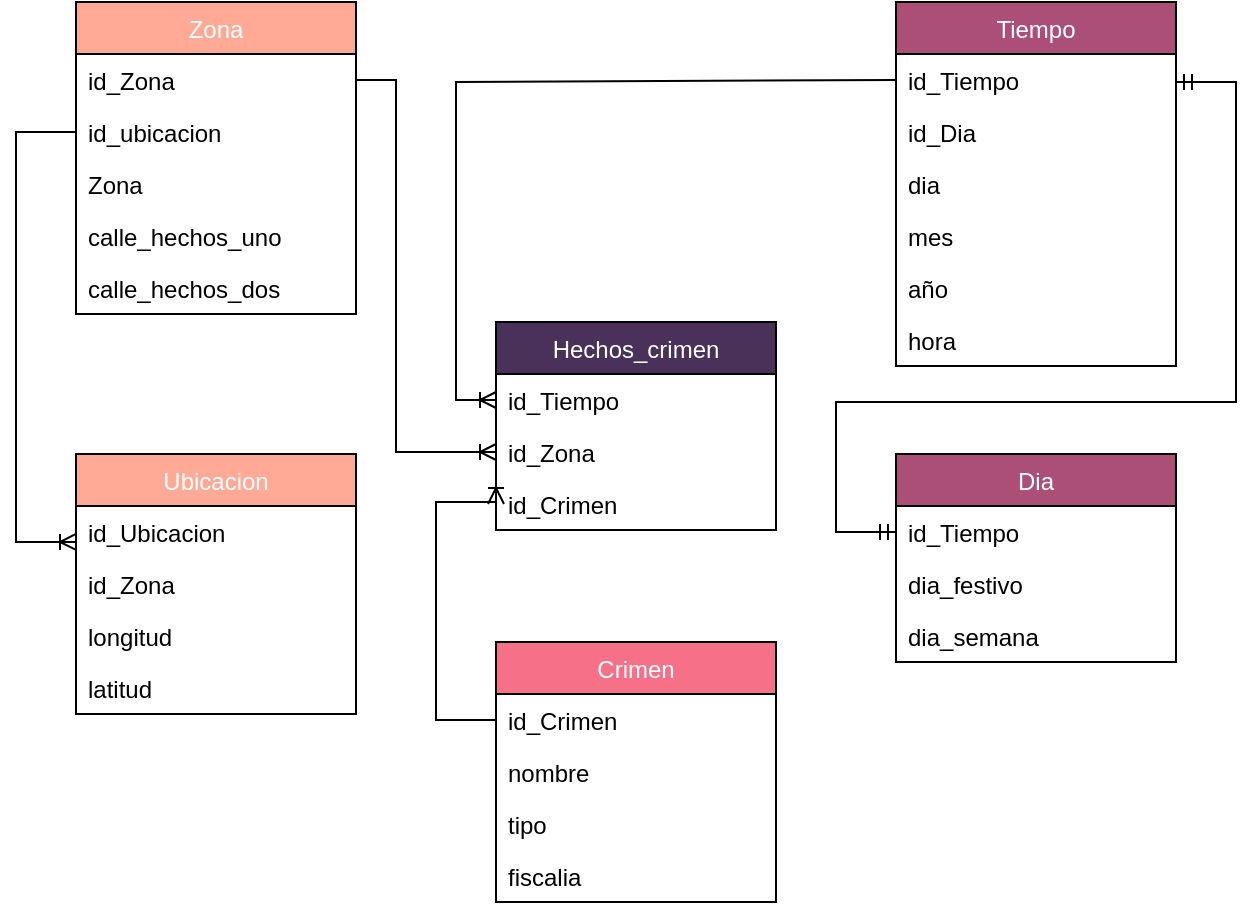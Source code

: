 <mxfile version="18.0.1" type="device"><diagram id="ZqBQSgD3nlVx93JEnh4u" name="Página-1"><mxGraphModel dx="918" dy="714" grid="1" gridSize="10" guides="1" tooltips="1" connect="1" arrows="1" fold="1" page="1" pageScale="1" pageWidth="827" pageHeight="1169" math="0" shadow="0"><root><mxCell id="0"/><mxCell id="1" parent="0"/><mxCell id="8gFZPbJ5C2p0qGqG9k3A-1" value="Crimen" style="swimlane;fontStyle=0;childLayout=stackLayout;horizontal=1;startSize=26;fillColor=#F67188;horizontalStack=0;resizeParent=1;resizeParentMax=0;resizeLast=0;collapsible=1;marginBottom=0;fontColor=#FFFFFF;" parent="1" vertex="1"><mxGeometry x="330" y="440" width="140" height="130" as="geometry"/></mxCell><mxCell id="8gFZPbJ5C2p0qGqG9k3A-11" value="id_Crimen" style="text;strokeColor=none;fillColor=none;align=left;verticalAlign=top;spacingLeft=4;spacingRight=4;overflow=hidden;rotatable=0;points=[[0,0.5],[1,0.5]];portConstraint=eastwest;" parent="8gFZPbJ5C2p0qGqG9k3A-1" vertex="1"><mxGeometry y="26" width="140" height="26" as="geometry"/></mxCell><mxCell id="8gFZPbJ5C2p0qGqG9k3A-2" value="nombre" style="text;strokeColor=none;fillColor=none;align=left;verticalAlign=top;spacingLeft=4;spacingRight=4;overflow=hidden;rotatable=0;points=[[0,0.5],[1,0.5]];portConstraint=eastwest;" parent="8gFZPbJ5C2p0qGqG9k3A-1" vertex="1"><mxGeometry y="52" width="140" height="26" as="geometry"/></mxCell><mxCell id="8gFZPbJ5C2p0qGqG9k3A-3" value="tipo" style="text;strokeColor=none;fillColor=none;align=left;verticalAlign=top;spacingLeft=4;spacingRight=4;overflow=hidden;rotatable=0;points=[[0,0.5],[1,0.5]];portConstraint=eastwest;" parent="8gFZPbJ5C2p0qGqG9k3A-1" vertex="1"><mxGeometry y="78" width="140" height="26" as="geometry"/></mxCell><mxCell id="8gFZPbJ5C2p0qGqG9k3A-123" value="fiscalia" style="text;strokeColor=none;fillColor=none;align=left;verticalAlign=top;spacingLeft=4;spacingRight=4;overflow=hidden;rotatable=0;points=[[0,0.5],[1,0.5]];portConstraint=eastwest;fontColor=#000000;" parent="8gFZPbJ5C2p0qGqG9k3A-1" vertex="1"><mxGeometry y="104" width="140" height="26" as="geometry"/></mxCell><mxCell id="8gFZPbJ5C2p0qGqG9k3A-6" value="Tiempo" style="swimlane;fontStyle=0;childLayout=stackLayout;horizontal=1;startSize=26;fillColor=#AB4F77;horizontalStack=0;resizeParent=1;resizeParentMax=0;resizeLast=0;collapsible=1;marginBottom=0;fontColor=#FFFFFF;" parent="1" vertex="1"><mxGeometry x="530" y="120" width="140" height="182" as="geometry"/></mxCell><mxCell id="8gFZPbJ5C2p0qGqG9k3A-7" value="id_Tiempo" style="text;strokeColor=none;fillColor=none;align=left;verticalAlign=top;spacingLeft=4;spacingRight=4;overflow=hidden;rotatable=0;points=[[0,0.5],[1,0.5]];portConstraint=eastwest;" parent="8gFZPbJ5C2p0qGqG9k3A-6" vertex="1"><mxGeometry y="26" width="140" height="26" as="geometry"/></mxCell><mxCell id="8gFZPbJ5C2p0qGqG9k3A-8" value="id_Dia" style="text;strokeColor=none;fillColor=none;align=left;verticalAlign=top;spacingLeft=4;spacingRight=4;overflow=hidden;rotatable=0;points=[[0,0.5],[1,0.5]];portConstraint=eastwest;" parent="8gFZPbJ5C2p0qGqG9k3A-6" vertex="1"><mxGeometry y="52" width="140" height="26" as="geometry"/></mxCell><mxCell id="FsH6dY1R_43z2NsBdych-2" value="dia" style="text;strokeColor=none;fillColor=none;align=left;verticalAlign=top;spacingLeft=4;spacingRight=4;overflow=hidden;rotatable=0;points=[[0,0.5],[1,0.5]];portConstraint=eastwest;" vertex="1" parent="8gFZPbJ5C2p0qGqG9k3A-6"><mxGeometry y="78" width="140" height="26" as="geometry"/></mxCell><mxCell id="8gFZPbJ5C2p0qGqG9k3A-9" value="mes" style="text;strokeColor=none;fillColor=none;align=left;verticalAlign=top;spacingLeft=4;spacingRight=4;overflow=hidden;rotatable=0;points=[[0,0.5],[1,0.5]];portConstraint=eastwest;" parent="8gFZPbJ5C2p0qGqG9k3A-6" vertex="1"><mxGeometry y="104" width="140" height="26" as="geometry"/></mxCell><mxCell id="8gFZPbJ5C2p0qGqG9k3A-12" value="año" style="text;strokeColor=none;fillColor=none;align=left;verticalAlign=top;spacingLeft=4;spacingRight=4;overflow=hidden;rotatable=0;points=[[0,0.5],[1,0.5]];portConstraint=eastwest;" parent="8gFZPbJ5C2p0qGqG9k3A-6" vertex="1"><mxGeometry y="130" width="140" height="26" as="geometry"/></mxCell><mxCell id="FsH6dY1R_43z2NsBdych-3" value="hora" style="text;strokeColor=none;fillColor=none;align=left;verticalAlign=top;spacingLeft=4;spacingRight=4;overflow=hidden;rotatable=0;points=[[0,0.5],[1,0.5]];portConstraint=eastwest;" vertex="1" parent="8gFZPbJ5C2p0qGqG9k3A-6"><mxGeometry y="156" width="140" height="26" as="geometry"/></mxCell><mxCell id="8gFZPbJ5C2p0qGqG9k3A-13" value="Hechos_crimen" style="swimlane;fontStyle=0;childLayout=stackLayout;horizontal=1;startSize=26;fillColor=#4A3159;horizontalStack=0;resizeParent=1;resizeParentMax=0;resizeLast=0;collapsible=1;marginBottom=0;fontColor=#FFFFFF;" parent="1" vertex="1"><mxGeometry x="330" y="280" width="140" height="104" as="geometry"/></mxCell><mxCell id="8gFZPbJ5C2p0qGqG9k3A-14" value="id_Tiempo  " style="text;strokeColor=none;fillColor=none;align=left;verticalAlign=top;spacingLeft=4;spacingRight=4;overflow=hidden;rotatable=0;points=[[0,0.5],[1,0.5]];portConstraint=eastwest;" parent="8gFZPbJ5C2p0qGqG9k3A-13" vertex="1"><mxGeometry y="26" width="140" height="26" as="geometry"/></mxCell><mxCell id="8gFZPbJ5C2p0qGqG9k3A-16" value="id_Zona" style="text;strokeColor=none;fillColor=none;align=left;verticalAlign=top;spacingLeft=4;spacingRight=4;overflow=hidden;rotatable=0;points=[[0,0.5],[1,0.5]];portConstraint=eastwest;" parent="8gFZPbJ5C2p0qGqG9k3A-13" vertex="1"><mxGeometry y="52" width="140" height="26" as="geometry"/></mxCell><mxCell id="8gFZPbJ5C2p0qGqG9k3A-15" value="id_Crimen" style="text;strokeColor=none;fillColor=none;align=left;verticalAlign=top;spacingLeft=4;spacingRight=4;overflow=hidden;rotatable=0;points=[[0,0.5],[1,0.5]];portConstraint=eastwest;" parent="8gFZPbJ5C2p0qGqG9k3A-13" vertex="1"><mxGeometry y="78" width="140" height="26" as="geometry"/></mxCell><mxCell id="8gFZPbJ5C2p0qGqG9k3A-17" value="Ubicacion" style="swimlane;fontStyle=0;childLayout=stackLayout;horizontal=1;startSize=26;fillColor=#FFA997;horizontalStack=0;resizeParent=1;resizeParentMax=0;resizeLast=0;collapsible=1;marginBottom=0;fontColor=#FFFFFF;" parent="1" vertex="1"><mxGeometry x="120" y="346" width="140" height="130" as="geometry"/></mxCell><mxCell id="8gFZPbJ5C2p0qGqG9k3A-18" value="id_Ubicacion" style="text;strokeColor=none;fillColor=none;align=left;verticalAlign=top;spacingLeft=4;spacingRight=4;overflow=hidden;rotatable=0;points=[[0,0.5],[1,0.5]];portConstraint=eastwest;" parent="8gFZPbJ5C2p0qGqG9k3A-17" vertex="1"><mxGeometry y="26" width="140" height="26" as="geometry"/></mxCell><mxCell id="8gFZPbJ5C2p0qGqG9k3A-122" value="id_Zona" style="text;strokeColor=none;fillColor=none;align=left;verticalAlign=top;spacingLeft=4;spacingRight=4;overflow=hidden;rotatable=0;points=[[0,0.5],[1,0.5]];portConstraint=eastwest;fontColor=#000000;" parent="8gFZPbJ5C2p0qGqG9k3A-17" vertex="1"><mxGeometry y="52" width="140" height="26" as="geometry"/></mxCell><mxCell id="8gFZPbJ5C2p0qGqG9k3A-19" value="longitud " style="text;strokeColor=none;fillColor=none;align=left;verticalAlign=top;spacingLeft=4;spacingRight=4;overflow=hidden;rotatable=0;points=[[0,0.5],[1,0.5]];portConstraint=eastwest;" parent="8gFZPbJ5C2p0qGqG9k3A-17" vertex="1"><mxGeometry y="78" width="140" height="26" as="geometry"/></mxCell><mxCell id="8gFZPbJ5C2p0qGqG9k3A-20" value="latitud" style="text;strokeColor=none;fillColor=none;align=left;verticalAlign=top;spacingLeft=4;spacingRight=4;overflow=hidden;rotatable=0;points=[[0,0.5],[1,0.5]];portConstraint=eastwest;" parent="8gFZPbJ5C2p0qGqG9k3A-17" vertex="1"><mxGeometry y="104" width="140" height="26" as="geometry"/></mxCell><mxCell id="8gFZPbJ5C2p0qGqG9k3A-21" value="Zona" style="swimlane;fontStyle=0;childLayout=stackLayout;horizontal=1;startSize=26;fillColor=#FFA997;horizontalStack=0;resizeParent=1;resizeParentMax=0;resizeLast=0;collapsible=1;marginBottom=0;fontColor=#FFFFFF;" parent="1" vertex="1"><mxGeometry x="120" y="120" width="140" height="156" as="geometry"/></mxCell><mxCell id="8gFZPbJ5C2p0qGqG9k3A-22" value="id_Zona" style="text;strokeColor=none;fillColor=none;align=left;verticalAlign=top;spacingLeft=4;spacingRight=4;overflow=hidden;rotatable=0;points=[[0,0.5],[1,0.5]];portConstraint=eastwest;" parent="8gFZPbJ5C2p0qGqG9k3A-21" vertex="1"><mxGeometry y="26" width="140" height="26" as="geometry"/></mxCell><mxCell id="FsH6dY1R_43z2NsBdych-4" value="id_ubicacion" style="text;strokeColor=none;fillColor=none;align=left;verticalAlign=top;spacingLeft=4;spacingRight=4;overflow=hidden;rotatable=0;points=[[0,0.5],[1,0.5]];portConstraint=eastwest;" vertex="1" parent="8gFZPbJ5C2p0qGqG9k3A-21"><mxGeometry y="52" width="140" height="26" as="geometry"/></mxCell><mxCell id="8gFZPbJ5C2p0qGqG9k3A-124" value="Zona" style="text;strokeColor=none;fillColor=none;align=left;verticalAlign=top;spacingLeft=4;spacingRight=4;overflow=hidden;rotatable=0;points=[[0,0.5],[1,0.5]];portConstraint=eastwest;fontColor=#000000;" parent="8gFZPbJ5C2p0qGqG9k3A-21" vertex="1"><mxGeometry y="78" width="140" height="26" as="geometry"/></mxCell><mxCell id="8gFZPbJ5C2p0qGqG9k3A-23" value="calle_hechos_uno" style="text;strokeColor=none;fillColor=none;align=left;verticalAlign=top;spacingLeft=4;spacingRight=4;overflow=hidden;rotatable=0;points=[[0,0.5],[1,0.5]];portConstraint=eastwest;" parent="8gFZPbJ5C2p0qGqG9k3A-21" vertex="1"><mxGeometry y="104" width="140" height="26" as="geometry"/></mxCell><mxCell id="8gFZPbJ5C2p0qGqG9k3A-24" value="calle_hechos_dos" style="text;strokeColor=none;fillColor=none;align=left;verticalAlign=top;spacingLeft=4;spacingRight=4;overflow=hidden;rotatable=0;points=[[0,0.5],[1,0.5]];portConstraint=eastwest;" parent="8gFZPbJ5C2p0qGqG9k3A-21" vertex="1"><mxGeometry y="130" width="140" height="26" as="geometry"/></mxCell><mxCell id="8gFZPbJ5C2p0qGqG9k3A-108" value="Dia" style="swimlane;fontStyle=0;childLayout=stackLayout;horizontal=1;startSize=26;fillColor=#AB4F77;horizontalStack=0;resizeParent=1;resizeParentMax=0;resizeLast=0;collapsible=1;marginBottom=0;fontColor=#FFFFFF;" parent="1" vertex="1"><mxGeometry x="530" y="346" width="140" height="104" as="geometry"/></mxCell><mxCell id="8gFZPbJ5C2p0qGqG9k3A-109" value="id_Tiempo" style="text;strokeColor=none;fillColor=none;align=left;verticalAlign=top;spacingLeft=4;spacingRight=4;overflow=hidden;rotatable=0;points=[[0,0.5],[1,0.5]];portConstraint=eastwest;" parent="8gFZPbJ5C2p0qGqG9k3A-108" vertex="1"><mxGeometry y="26" width="140" height="26" as="geometry"/></mxCell><mxCell id="8gFZPbJ5C2p0qGqG9k3A-110" value="dia_festivo" style="text;strokeColor=none;fillColor=none;align=left;verticalAlign=top;spacingLeft=4;spacingRight=4;overflow=hidden;rotatable=0;points=[[0,0.5],[1,0.5]];portConstraint=eastwest;" parent="8gFZPbJ5C2p0qGqG9k3A-108" vertex="1"><mxGeometry y="52" width="140" height="26" as="geometry"/></mxCell><mxCell id="8gFZPbJ5C2p0qGqG9k3A-111" value="dia_semana" style="text;strokeColor=none;fillColor=none;align=left;verticalAlign=top;spacingLeft=4;spacingRight=4;overflow=hidden;rotatable=0;points=[[0,0.5],[1,0.5]];portConstraint=eastwest;" parent="8gFZPbJ5C2p0qGqG9k3A-108" vertex="1"><mxGeometry y="78" width="140" height="26" as="geometry"/></mxCell><mxCell id="8gFZPbJ5C2p0qGqG9k3A-114" value="" style="edgeStyle=orthogonalEdgeStyle;fontSize=12;html=1;endArrow=ERoneToMany;rounded=0;labelBackgroundColor=none;fontColor=#000000;exitX=0;exitY=0.5;exitDx=0;exitDy=0;entryX=0;entryY=0.692;entryDx=0;entryDy=0;entryPerimeter=0;" parent="1" source="FsH6dY1R_43z2NsBdych-4" edge="1" target="8gFZPbJ5C2p0qGqG9k3A-18"><mxGeometry width="100" height="100" relative="1" as="geometry"><mxPoint x="10" y="320" as="sourcePoint"/><mxPoint x="120" y="159" as="targetPoint"/><Array as="points"><mxPoint x="90" y="185"/><mxPoint x="90" y="390"/></Array></mxGeometry></mxCell><mxCell id="8gFZPbJ5C2p0qGqG9k3A-116" value="" style="edgeStyle=orthogonalEdgeStyle;fontSize=12;html=1;endArrow=ERmandOne;startArrow=ERmandOne;rounded=0;labelBackgroundColor=none;fontColor=#000000;exitX=0;exitY=0.5;exitDx=0;exitDy=0;" parent="1" source="8gFZPbJ5C2p0qGqG9k3A-109" edge="1"><mxGeometry width="100" height="100" relative="1" as="geometry"><mxPoint x="720" y="380" as="sourcePoint"/><mxPoint x="670" y="160" as="targetPoint"/><Array as="points"><mxPoint x="500" y="385"/><mxPoint x="500" y="320"/><mxPoint x="700" y="320"/><mxPoint x="700" y="160"/><mxPoint x="670" y="160"/></Array></mxGeometry></mxCell><mxCell id="8gFZPbJ5C2p0qGqG9k3A-119" value="" style="edgeStyle=orthogonalEdgeStyle;fontSize=12;html=1;endArrow=ERoneToMany;rounded=0;labelBackgroundColor=none;fontColor=#000000;exitX=1;exitY=0.5;exitDx=0;exitDy=0;entryX=0;entryY=0.5;entryDx=0;entryDy=0;" parent="1" source="8gFZPbJ5C2p0qGqG9k3A-22" target="8gFZPbJ5C2p0qGqG9k3A-16" edge="1"><mxGeometry width="100" height="100" relative="1" as="geometry"><mxPoint x="350" y="250" as="sourcePoint"/><mxPoint x="450" y="150" as="targetPoint"/><Array as="points"><mxPoint x="280" y="159"/><mxPoint x="280" y="345"/></Array></mxGeometry></mxCell><mxCell id="8gFZPbJ5C2p0qGqG9k3A-120" value="" style="edgeStyle=orthogonalEdgeStyle;fontSize=12;html=1;endArrow=ERoneToMany;rounded=0;labelBackgroundColor=none;fontColor=#000000;entryX=0;entryY=0.5;entryDx=0;entryDy=0;exitX=0;exitY=0.5;exitDx=0;exitDy=0;" parent="1" source="8gFZPbJ5C2p0qGqG9k3A-11" target="8gFZPbJ5C2p0qGqG9k3A-15" edge="1"><mxGeometry width="100" height="100" relative="1" as="geometry"><mxPoint x="290" y="470" as="sourcePoint"/><mxPoint x="340" y="622.0" as="targetPoint"/><Array as="points"><mxPoint x="300" y="479"/><mxPoint x="300" y="370"/></Array></mxGeometry></mxCell><mxCell id="8gFZPbJ5C2p0qGqG9k3A-121" value="" style="edgeStyle=orthogonalEdgeStyle;fontSize=12;html=1;endArrow=ERoneToMany;rounded=0;labelBackgroundColor=none;fontColor=#000000;entryX=0;entryY=0.5;entryDx=0;entryDy=0;exitX=0;exitY=0.5;exitDx=0;exitDy=0;" parent="1" source="8gFZPbJ5C2p0qGqG9k3A-7" target="8gFZPbJ5C2p0qGqG9k3A-14" edge="1"><mxGeometry width="100" height="100" relative="1" as="geometry"><mxPoint x="413.5" y="204" as="sourcePoint"/><mxPoint x="413.5" y="70" as="targetPoint"/><Array as="points"><mxPoint x="530" y="160"/><mxPoint x="310" y="160"/><mxPoint x="310" y="319"/></Array></mxGeometry></mxCell></root></mxGraphModel></diagram></mxfile>